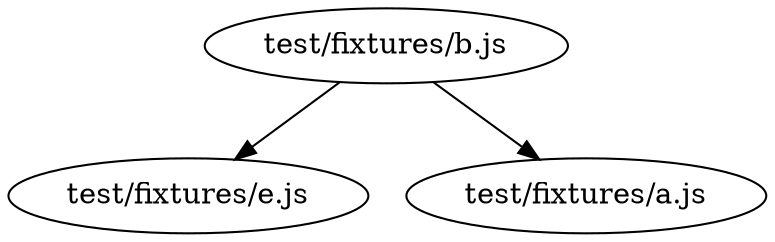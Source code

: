 digraph G {
  "test/fixtures/b.js";
  "test/fixtures/e.js";
  "test/fixtures/a.js";
  "test/fixtures/b.js" -> "test/fixtures/e.js";
  "test/fixtures/b.js" -> "test/fixtures/a.js";
}
